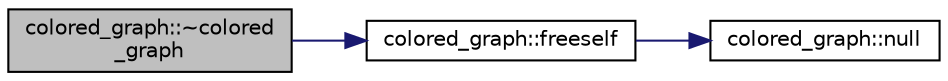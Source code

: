 digraph "colored_graph::~colored_graph"
{
  edge [fontname="Helvetica",fontsize="10",labelfontname="Helvetica",labelfontsize="10"];
  node [fontname="Helvetica",fontsize="10",shape=record];
  rankdir="LR";
  Node7 [label="colored_graph::~colored\l_graph",height=0.2,width=0.4,color="black", fillcolor="grey75", style="filled", fontcolor="black"];
  Node7 -> Node8 [color="midnightblue",fontsize="10",style="solid",fontname="Helvetica"];
  Node8 [label="colored_graph::freeself",height=0.2,width=0.4,color="black", fillcolor="white", style="filled",URL="$dc/de2/classcolored__graph.html#a535b58df68ad6200bd6c8cde9bd09f57"];
  Node8 -> Node9 [color="midnightblue",fontsize="10",style="solid",fontname="Helvetica"];
  Node9 [label="colored_graph::null",height=0.2,width=0.4,color="black", fillcolor="white", style="filled",URL="$dc/de2/classcolored__graph.html#ac73b077b50e6439a617aec3f1f3fd864"];
}

